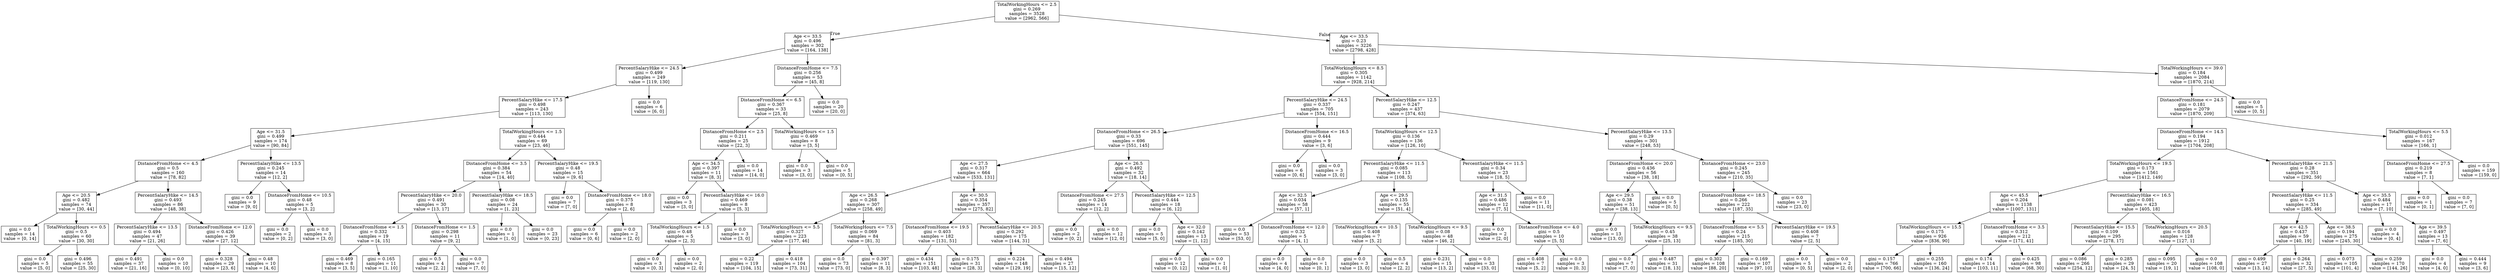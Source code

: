 digraph Tree {
node [shape=box] ;
0 [label="TotalWorkingHours <= 2.5\ngini = 0.269\nsamples = 3528\nvalue = [2962, 566]"] ;
1 [label="Age <= 33.5\ngini = 0.496\nsamples = 302\nvalue = [164, 138]"] ;
0 -> 1 [labeldistance=2.5, labelangle=45, headlabel="True"] ;
2 [label="PercentSalaryHike <= 24.5\ngini = 0.499\nsamples = 249\nvalue = [119, 130]"] ;
1 -> 2 ;
3 [label="PercentSalaryHike <= 17.5\ngini = 0.498\nsamples = 243\nvalue = [113, 130]"] ;
2 -> 3 ;
4 [label="Age <= 31.5\ngini = 0.499\nsamples = 174\nvalue = [90, 84]"] ;
3 -> 4 ;
5 [label="DistanceFromHome <= 4.5\ngini = 0.5\nsamples = 160\nvalue = [78, 82]"] ;
4 -> 5 ;
6 [label="Age <= 20.5\ngini = 0.482\nsamples = 74\nvalue = [30, 44]"] ;
5 -> 6 ;
7 [label="gini = 0.0\nsamples = 14\nvalue = [0, 14]"] ;
6 -> 7 ;
8 [label="TotalWorkingHours <= 0.5\ngini = 0.5\nsamples = 60\nvalue = [30, 30]"] ;
6 -> 8 ;
9 [label="gini = 0.0\nsamples = 5\nvalue = [5, 0]"] ;
8 -> 9 ;
10 [label="gini = 0.496\nsamples = 55\nvalue = [25, 30]"] ;
8 -> 10 ;
11 [label="PercentSalaryHike <= 14.5\ngini = 0.493\nsamples = 86\nvalue = [48, 38]"] ;
5 -> 11 ;
12 [label="PercentSalaryHike <= 13.5\ngini = 0.494\nsamples = 47\nvalue = [21, 26]"] ;
11 -> 12 ;
13 [label="gini = 0.491\nsamples = 37\nvalue = [21, 16]"] ;
12 -> 13 ;
14 [label="gini = 0.0\nsamples = 10\nvalue = [0, 10]"] ;
12 -> 14 ;
15 [label="DistanceFromHome <= 12.0\ngini = 0.426\nsamples = 39\nvalue = [27, 12]"] ;
11 -> 15 ;
16 [label="gini = 0.328\nsamples = 29\nvalue = [23, 6]"] ;
15 -> 16 ;
17 [label="gini = 0.48\nsamples = 10\nvalue = [4, 6]"] ;
15 -> 17 ;
18 [label="PercentSalaryHike <= 13.5\ngini = 0.245\nsamples = 14\nvalue = [12, 2]"] ;
4 -> 18 ;
19 [label="gini = 0.0\nsamples = 9\nvalue = [9, 0]"] ;
18 -> 19 ;
20 [label="DistanceFromHome <= 10.5\ngini = 0.48\nsamples = 5\nvalue = [3, 2]"] ;
18 -> 20 ;
21 [label="gini = 0.0\nsamples = 2\nvalue = [0, 2]"] ;
20 -> 21 ;
22 [label="gini = 0.0\nsamples = 3\nvalue = [3, 0]"] ;
20 -> 22 ;
23 [label="TotalWorkingHours <= 1.5\ngini = 0.444\nsamples = 69\nvalue = [23, 46]"] ;
3 -> 23 ;
24 [label="DistanceFromHome <= 3.5\ngini = 0.384\nsamples = 54\nvalue = [14, 40]"] ;
23 -> 24 ;
25 [label="PercentSalaryHike <= 20.0\ngini = 0.491\nsamples = 30\nvalue = [13, 17]"] ;
24 -> 25 ;
26 [label="DistanceFromHome <= 1.5\ngini = 0.332\nsamples = 19\nvalue = [4, 15]"] ;
25 -> 26 ;
27 [label="gini = 0.469\nsamples = 8\nvalue = [3, 5]"] ;
26 -> 27 ;
28 [label="gini = 0.165\nsamples = 11\nvalue = [1, 10]"] ;
26 -> 28 ;
29 [label="DistanceFromHome <= 1.5\ngini = 0.298\nsamples = 11\nvalue = [9, 2]"] ;
25 -> 29 ;
30 [label="gini = 0.5\nsamples = 4\nvalue = [2, 2]"] ;
29 -> 30 ;
31 [label="gini = 0.0\nsamples = 7\nvalue = [7, 0]"] ;
29 -> 31 ;
32 [label="PercentSalaryHike <= 18.5\ngini = 0.08\nsamples = 24\nvalue = [1, 23]"] ;
24 -> 32 ;
33 [label="gini = 0.0\nsamples = 1\nvalue = [1, 0]"] ;
32 -> 33 ;
34 [label="gini = 0.0\nsamples = 23\nvalue = [0, 23]"] ;
32 -> 34 ;
35 [label="PercentSalaryHike <= 19.5\ngini = 0.48\nsamples = 15\nvalue = [9, 6]"] ;
23 -> 35 ;
36 [label="gini = 0.0\nsamples = 7\nvalue = [7, 0]"] ;
35 -> 36 ;
37 [label="DistanceFromHome <= 18.0\ngini = 0.375\nsamples = 8\nvalue = [2, 6]"] ;
35 -> 37 ;
38 [label="gini = 0.0\nsamples = 6\nvalue = [0, 6]"] ;
37 -> 38 ;
39 [label="gini = 0.0\nsamples = 2\nvalue = [2, 0]"] ;
37 -> 39 ;
40 [label="gini = 0.0\nsamples = 6\nvalue = [6, 0]"] ;
2 -> 40 ;
41 [label="DistanceFromHome <= 7.5\ngini = 0.256\nsamples = 53\nvalue = [45, 8]"] ;
1 -> 41 ;
42 [label="DistanceFromHome <= 6.5\ngini = 0.367\nsamples = 33\nvalue = [25, 8]"] ;
41 -> 42 ;
43 [label="DistanceFromHome <= 2.5\ngini = 0.211\nsamples = 25\nvalue = [22, 3]"] ;
42 -> 43 ;
44 [label="Age <= 34.5\ngini = 0.397\nsamples = 11\nvalue = [8, 3]"] ;
43 -> 44 ;
45 [label="gini = 0.0\nsamples = 3\nvalue = [3, 0]"] ;
44 -> 45 ;
46 [label="PercentSalaryHike <= 16.0\ngini = 0.469\nsamples = 8\nvalue = [5, 3]"] ;
44 -> 46 ;
47 [label="TotalWorkingHours <= 1.5\ngini = 0.48\nsamples = 5\nvalue = [2, 3]"] ;
46 -> 47 ;
48 [label="gini = 0.0\nsamples = 3\nvalue = [0, 3]"] ;
47 -> 48 ;
49 [label="gini = 0.0\nsamples = 2\nvalue = [2, 0]"] ;
47 -> 49 ;
50 [label="gini = 0.0\nsamples = 3\nvalue = [3, 0]"] ;
46 -> 50 ;
51 [label="gini = 0.0\nsamples = 14\nvalue = [14, 0]"] ;
43 -> 51 ;
52 [label="TotalWorkingHours <= 1.5\ngini = 0.469\nsamples = 8\nvalue = [3, 5]"] ;
42 -> 52 ;
53 [label="gini = 0.0\nsamples = 3\nvalue = [3, 0]"] ;
52 -> 53 ;
54 [label="gini = 0.0\nsamples = 5\nvalue = [0, 5]"] ;
52 -> 54 ;
55 [label="gini = 0.0\nsamples = 20\nvalue = [20, 0]"] ;
41 -> 55 ;
56 [label="Age <= 33.5\ngini = 0.23\nsamples = 3226\nvalue = [2798, 428]"] ;
0 -> 56 [labeldistance=2.5, labelangle=-45, headlabel="False"] ;
57 [label="TotalWorkingHours <= 8.5\ngini = 0.305\nsamples = 1142\nvalue = [928, 214]"] ;
56 -> 57 ;
58 [label="PercentSalaryHike <= 24.5\ngini = 0.337\nsamples = 705\nvalue = [554, 151]"] ;
57 -> 58 ;
59 [label="DistanceFromHome <= 26.5\ngini = 0.33\nsamples = 696\nvalue = [551, 145]"] ;
58 -> 59 ;
60 [label="Age <= 27.5\ngini = 0.317\nsamples = 664\nvalue = [533, 131]"] ;
59 -> 60 ;
61 [label="Age <= 26.5\ngini = 0.268\nsamples = 307\nvalue = [258, 49]"] ;
60 -> 61 ;
62 [label="TotalWorkingHours <= 5.5\ngini = 0.327\nsamples = 223\nvalue = [177, 46]"] ;
61 -> 62 ;
63 [label="gini = 0.22\nsamples = 119\nvalue = [104, 15]"] ;
62 -> 63 ;
64 [label="gini = 0.418\nsamples = 104\nvalue = [73, 31]"] ;
62 -> 64 ;
65 [label="TotalWorkingHours <= 7.5\ngini = 0.069\nsamples = 84\nvalue = [81, 3]"] ;
61 -> 65 ;
66 [label="gini = 0.0\nsamples = 73\nvalue = [73, 0]"] ;
65 -> 66 ;
67 [label="gini = 0.397\nsamples = 11\nvalue = [8, 3]"] ;
65 -> 67 ;
68 [label="Age <= 30.5\ngini = 0.354\nsamples = 357\nvalue = [275, 82]"] ;
60 -> 68 ;
69 [label="DistanceFromHome <= 19.5\ngini = 0.403\nsamples = 182\nvalue = [131, 51]"] ;
68 -> 69 ;
70 [label="gini = 0.434\nsamples = 151\nvalue = [103, 48]"] ;
69 -> 70 ;
71 [label="gini = 0.175\nsamples = 31\nvalue = [28, 3]"] ;
69 -> 71 ;
72 [label="PercentSalaryHike <= 20.5\ngini = 0.292\nsamples = 175\nvalue = [144, 31]"] ;
68 -> 72 ;
73 [label="gini = 0.224\nsamples = 148\nvalue = [129, 19]"] ;
72 -> 73 ;
74 [label="gini = 0.494\nsamples = 27\nvalue = [15, 12]"] ;
72 -> 74 ;
75 [label="Age <= 26.5\ngini = 0.492\nsamples = 32\nvalue = [18, 14]"] ;
59 -> 75 ;
76 [label="DistanceFromHome <= 27.5\ngini = 0.245\nsamples = 14\nvalue = [12, 2]"] ;
75 -> 76 ;
77 [label="gini = 0.0\nsamples = 2\nvalue = [0, 2]"] ;
76 -> 77 ;
78 [label="gini = 0.0\nsamples = 12\nvalue = [12, 0]"] ;
76 -> 78 ;
79 [label="PercentSalaryHike <= 12.5\ngini = 0.444\nsamples = 18\nvalue = [6, 12]"] ;
75 -> 79 ;
80 [label="gini = 0.0\nsamples = 5\nvalue = [5, 0]"] ;
79 -> 80 ;
81 [label="Age <= 32.0\ngini = 0.142\nsamples = 13\nvalue = [1, 12]"] ;
79 -> 81 ;
82 [label="gini = 0.0\nsamples = 12\nvalue = [0, 12]"] ;
81 -> 82 ;
83 [label="gini = 0.0\nsamples = 1\nvalue = [1, 0]"] ;
81 -> 83 ;
84 [label="DistanceFromHome <= 16.5\ngini = 0.444\nsamples = 9\nvalue = [3, 6]"] ;
58 -> 84 ;
85 [label="gini = 0.0\nsamples = 6\nvalue = [0, 6]"] ;
84 -> 85 ;
86 [label="gini = 0.0\nsamples = 3\nvalue = [3, 0]"] ;
84 -> 86 ;
87 [label="PercentSalaryHike <= 12.5\ngini = 0.247\nsamples = 437\nvalue = [374, 63]"] ;
57 -> 87 ;
88 [label="TotalWorkingHours <= 12.5\ngini = 0.136\nsamples = 136\nvalue = [126, 10]"] ;
87 -> 88 ;
89 [label="PercentSalaryHike <= 11.5\ngini = 0.085\nsamples = 113\nvalue = [108, 5]"] ;
88 -> 89 ;
90 [label="Age <= 32.5\ngini = 0.034\nsamples = 58\nvalue = [57, 1]"] ;
89 -> 90 ;
91 [label="gini = 0.0\nsamples = 53\nvalue = [53, 0]"] ;
90 -> 91 ;
92 [label="DistanceFromHome <= 12.0\ngini = 0.32\nsamples = 5\nvalue = [4, 1]"] ;
90 -> 92 ;
93 [label="gini = 0.0\nsamples = 4\nvalue = [4, 0]"] ;
92 -> 93 ;
94 [label="gini = 0.0\nsamples = 1\nvalue = [0, 1]"] ;
92 -> 94 ;
95 [label="Age <= 29.5\ngini = 0.135\nsamples = 55\nvalue = [51, 4]"] ;
89 -> 95 ;
96 [label="TotalWorkingHours <= 10.5\ngini = 0.408\nsamples = 7\nvalue = [5, 2]"] ;
95 -> 96 ;
97 [label="gini = 0.0\nsamples = 3\nvalue = [3, 0]"] ;
96 -> 97 ;
98 [label="gini = 0.5\nsamples = 4\nvalue = [2, 2]"] ;
96 -> 98 ;
99 [label="TotalWorkingHours <= 9.5\ngini = 0.08\nsamples = 48\nvalue = [46, 2]"] ;
95 -> 99 ;
100 [label="gini = 0.231\nsamples = 15\nvalue = [13, 2]"] ;
99 -> 100 ;
101 [label="gini = 0.0\nsamples = 33\nvalue = [33, 0]"] ;
99 -> 101 ;
102 [label="PercentSalaryHike <= 11.5\ngini = 0.34\nsamples = 23\nvalue = [18, 5]"] ;
88 -> 102 ;
103 [label="Age <= 31.5\ngini = 0.486\nsamples = 12\nvalue = [7, 5]"] ;
102 -> 103 ;
104 [label="gini = 0.0\nsamples = 2\nvalue = [2, 0]"] ;
103 -> 104 ;
105 [label="DistanceFromHome <= 4.0\ngini = 0.5\nsamples = 10\nvalue = [5, 5]"] ;
103 -> 105 ;
106 [label="gini = 0.408\nsamples = 7\nvalue = [5, 2]"] ;
105 -> 106 ;
107 [label="gini = 0.0\nsamples = 3\nvalue = [0, 3]"] ;
105 -> 107 ;
108 [label="gini = 0.0\nsamples = 11\nvalue = [11, 0]"] ;
102 -> 108 ;
109 [label="PercentSalaryHike <= 13.5\ngini = 0.29\nsamples = 301\nvalue = [248, 53]"] ;
87 -> 109 ;
110 [label="DistanceFromHome <= 20.0\ngini = 0.436\nsamples = 56\nvalue = [38, 18]"] ;
109 -> 110 ;
111 [label="Age <= 29.5\ngini = 0.38\nsamples = 51\nvalue = [38, 13]"] ;
110 -> 111 ;
112 [label="gini = 0.0\nsamples = 13\nvalue = [13, 0]"] ;
111 -> 112 ;
113 [label="TotalWorkingHours <= 9.5\ngini = 0.45\nsamples = 38\nvalue = [25, 13]"] ;
111 -> 113 ;
114 [label="gini = 0.0\nsamples = 7\nvalue = [7, 0]"] ;
113 -> 114 ;
115 [label="gini = 0.487\nsamples = 31\nvalue = [18, 13]"] ;
113 -> 115 ;
116 [label="gini = 0.0\nsamples = 5\nvalue = [0, 5]"] ;
110 -> 116 ;
117 [label="DistanceFromHome <= 23.0\ngini = 0.245\nsamples = 245\nvalue = [210, 35]"] ;
109 -> 117 ;
118 [label="DistanceFromHome <= 18.5\ngini = 0.266\nsamples = 222\nvalue = [187, 35]"] ;
117 -> 118 ;
119 [label="DistanceFromHome <= 5.5\ngini = 0.24\nsamples = 215\nvalue = [185, 30]"] ;
118 -> 119 ;
120 [label="gini = 0.302\nsamples = 108\nvalue = [88, 20]"] ;
119 -> 120 ;
121 [label="gini = 0.169\nsamples = 107\nvalue = [97, 10]"] ;
119 -> 121 ;
122 [label="PercentSalaryHike <= 19.5\ngini = 0.408\nsamples = 7\nvalue = [2, 5]"] ;
118 -> 122 ;
123 [label="gini = 0.0\nsamples = 5\nvalue = [0, 5]"] ;
122 -> 123 ;
124 [label="gini = 0.0\nsamples = 2\nvalue = [2, 0]"] ;
122 -> 124 ;
125 [label="gini = 0.0\nsamples = 23\nvalue = [23, 0]"] ;
117 -> 125 ;
126 [label="TotalWorkingHours <= 39.0\ngini = 0.184\nsamples = 2084\nvalue = [1870, 214]"] ;
56 -> 126 ;
127 [label="DistanceFromHome <= 24.5\ngini = 0.181\nsamples = 2079\nvalue = [1870, 209]"] ;
126 -> 127 ;
128 [label="DistanceFromHome <= 14.5\ngini = 0.194\nsamples = 1912\nvalue = [1704, 208]"] ;
127 -> 128 ;
129 [label="TotalWorkingHours <= 19.5\ngini = 0.173\nsamples = 1561\nvalue = [1412, 149]"] ;
128 -> 129 ;
130 [label="Age <= 45.5\ngini = 0.204\nsamples = 1138\nvalue = [1007, 131]"] ;
129 -> 130 ;
131 [label="TotalWorkingHours <= 15.5\ngini = 0.175\nsamples = 926\nvalue = [836, 90]"] ;
130 -> 131 ;
132 [label="gini = 0.157\nsamples = 766\nvalue = [700, 66]"] ;
131 -> 132 ;
133 [label="gini = 0.255\nsamples = 160\nvalue = [136, 24]"] ;
131 -> 133 ;
134 [label="DistanceFromHome <= 3.5\ngini = 0.312\nsamples = 212\nvalue = [171, 41]"] ;
130 -> 134 ;
135 [label="gini = 0.174\nsamples = 114\nvalue = [103, 11]"] ;
134 -> 135 ;
136 [label="gini = 0.425\nsamples = 98\nvalue = [68, 30]"] ;
134 -> 136 ;
137 [label="PercentSalaryHike <= 16.5\ngini = 0.081\nsamples = 423\nvalue = [405, 18]"] ;
129 -> 137 ;
138 [label="PercentSalaryHike <= 15.5\ngini = 0.109\nsamples = 295\nvalue = [278, 17]"] ;
137 -> 138 ;
139 [label="gini = 0.086\nsamples = 266\nvalue = [254, 12]"] ;
138 -> 139 ;
140 [label="gini = 0.285\nsamples = 29\nvalue = [24, 5]"] ;
138 -> 140 ;
141 [label="TotalWorkingHours <= 20.5\ngini = 0.016\nsamples = 128\nvalue = [127, 1]"] ;
137 -> 141 ;
142 [label="gini = 0.095\nsamples = 20\nvalue = [19, 1]"] ;
141 -> 142 ;
143 [label="gini = 0.0\nsamples = 108\nvalue = [108, 0]"] ;
141 -> 143 ;
144 [label="PercentSalaryHike <= 21.5\ngini = 0.28\nsamples = 351\nvalue = [292, 59]"] ;
128 -> 144 ;
145 [label="PercentSalaryHike <= 11.5\ngini = 0.25\nsamples = 334\nvalue = [285, 49]"] ;
144 -> 145 ;
146 [label="Age <= 42.5\ngini = 0.437\nsamples = 59\nvalue = [40, 19]"] ;
145 -> 146 ;
147 [label="gini = 0.499\nsamples = 27\nvalue = [13, 14]"] ;
146 -> 147 ;
148 [label="gini = 0.264\nsamples = 32\nvalue = [27, 5]"] ;
146 -> 148 ;
149 [label="Age <= 38.5\ngini = 0.194\nsamples = 275\nvalue = [245, 30]"] ;
145 -> 149 ;
150 [label="gini = 0.073\nsamples = 105\nvalue = [101, 4]"] ;
149 -> 150 ;
151 [label="gini = 0.259\nsamples = 170\nvalue = [144, 26]"] ;
149 -> 151 ;
152 [label="Age <= 35.5\ngini = 0.484\nsamples = 17\nvalue = [7, 10]"] ;
144 -> 152 ;
153 [label="gini = 0.0\nsamples = 4\nvalue = [0, 4]"] ;
152 -> 153 ;
154 [label="Age <= 39.5\ngini = 0.497\nsamples = 13\nvalue = [7, 6]"] ;
152 -> 154 ;
155 [label="gini = 0.0\nsamples = 4\nvalue = [4, 0]"] ;
154 -> 155 ;
156 [label="gini = 0.444\nsamples = 9\nvalue = [3, 6]"] ;
154 -> 156 ;
157 [label="TotalWorkingHours <= 5.5\ngini = 0.012\nsamples = 167\nvalue = [166, 1]"] ;
127 -> 157 ;
158 [label="DistanceFromHome <= 27.5\ngini = 0.219\nsamples = 8\nvalue = [7, 1]"] ;
157 -> 158 ;
159 [label="gini = 0.0\nsamples = 1\nvalue = [0, 1]"] ;
158 -> 159 ;
160 [label="gini = 0.0\nsamples = 7\nvalue = [7, 0]"] ;
158 -> 160 ;
161 [label="gini = 0.0\nsamples = 159\nvalue = [159, 0]"] ;
157 -> 161 ;
162 [label="gini = 0.0\nsamples = 5\nvalue = [0, 5]"] ;
126 -> 162 ;
}